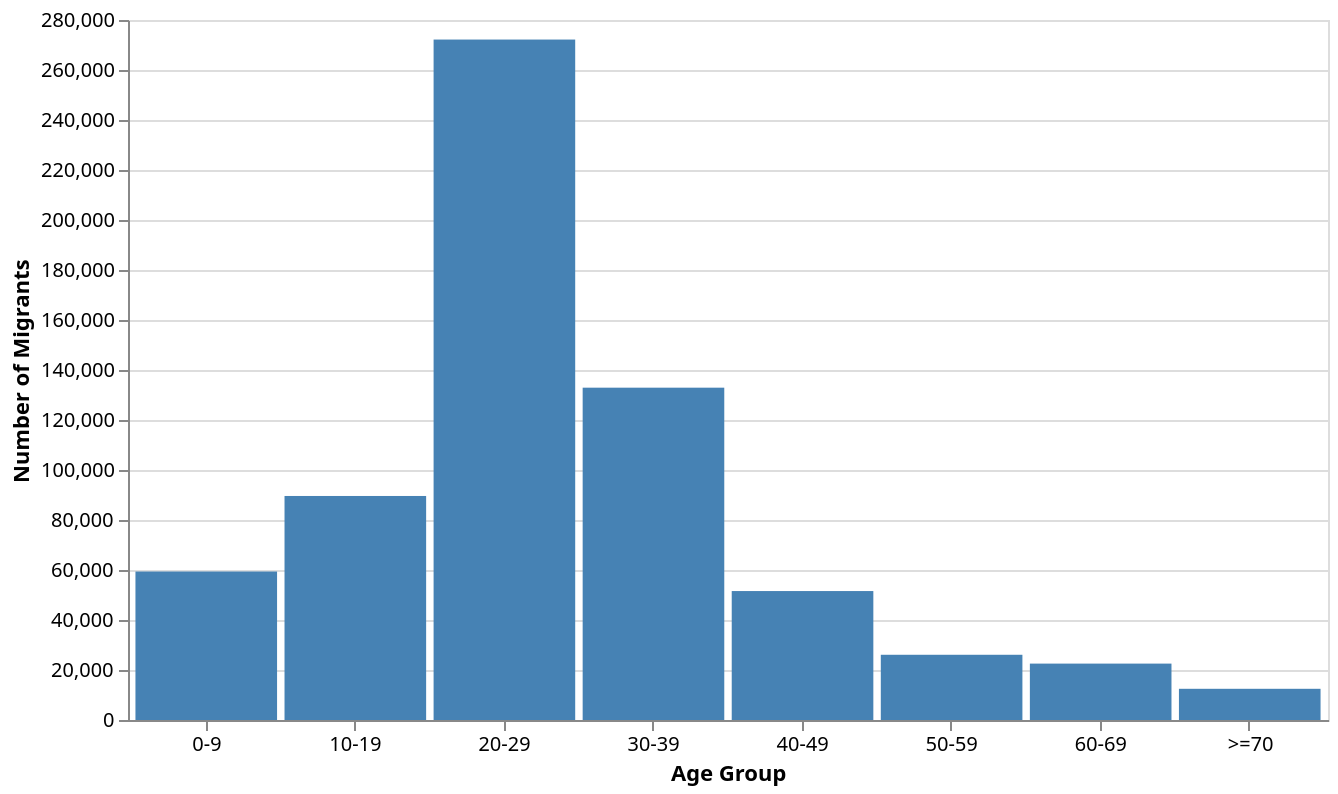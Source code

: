 {
  "$schema": "https://vega.github.io/schema/vega-lite/v6.json",
  "description": "Migrants in Australia by age group",
  "width": 600,
  "height": 350,
  "data": {
    "values": [
      {"category": "0-9", "amount": 59390},
      {"category": "10-19", "amount": 89610},
      {"category": "20-29", "amount": 272180},
      {"category": "30-39", "amount": 132930},
      {"category": "40-49", "amount": 51580},
      {"category": "50-59", "amount": 26090},
      {"category": "60-69", "amount": 22560},
      {"category": ">=70", "amount": 12480}
    ]
  },
  "params": [
    {
      "name": "highlight",
      "select": {
        "type": "point",
        "fields": ["category"],
        "on": "pointerover",
        "clear": "pointerout"
      }
    }
  ],
  "mark": {"type": "bar"},
  "encoding": {
    "x": {
      "field": "category",
      "type": "nominal",
      "axis": {"title": "Age Group",
      "labelAngle": 0}
    },
    "y": {
      "field": "amount",
      "type": "quantitative",
      "axis": {"title": "Number of Migrants"}
    },
    "color": {
      "condition": {"param": "highlight", "value": "steelblue"},
      "value": "grey"
    },
    "tooltip":[
      {"field":"category", "type": "nominal", "title": "Age Group"},
      {"field": "amount","type":"quantitative", "title":"No. of migrants","format": ","}
    ]
  },
  "config": {
    "bar": {"binSpacing": 0},
    "scale": {"bandPaddingInner": 0.05, "bandPaddingOuter": 0.05}
  }
}